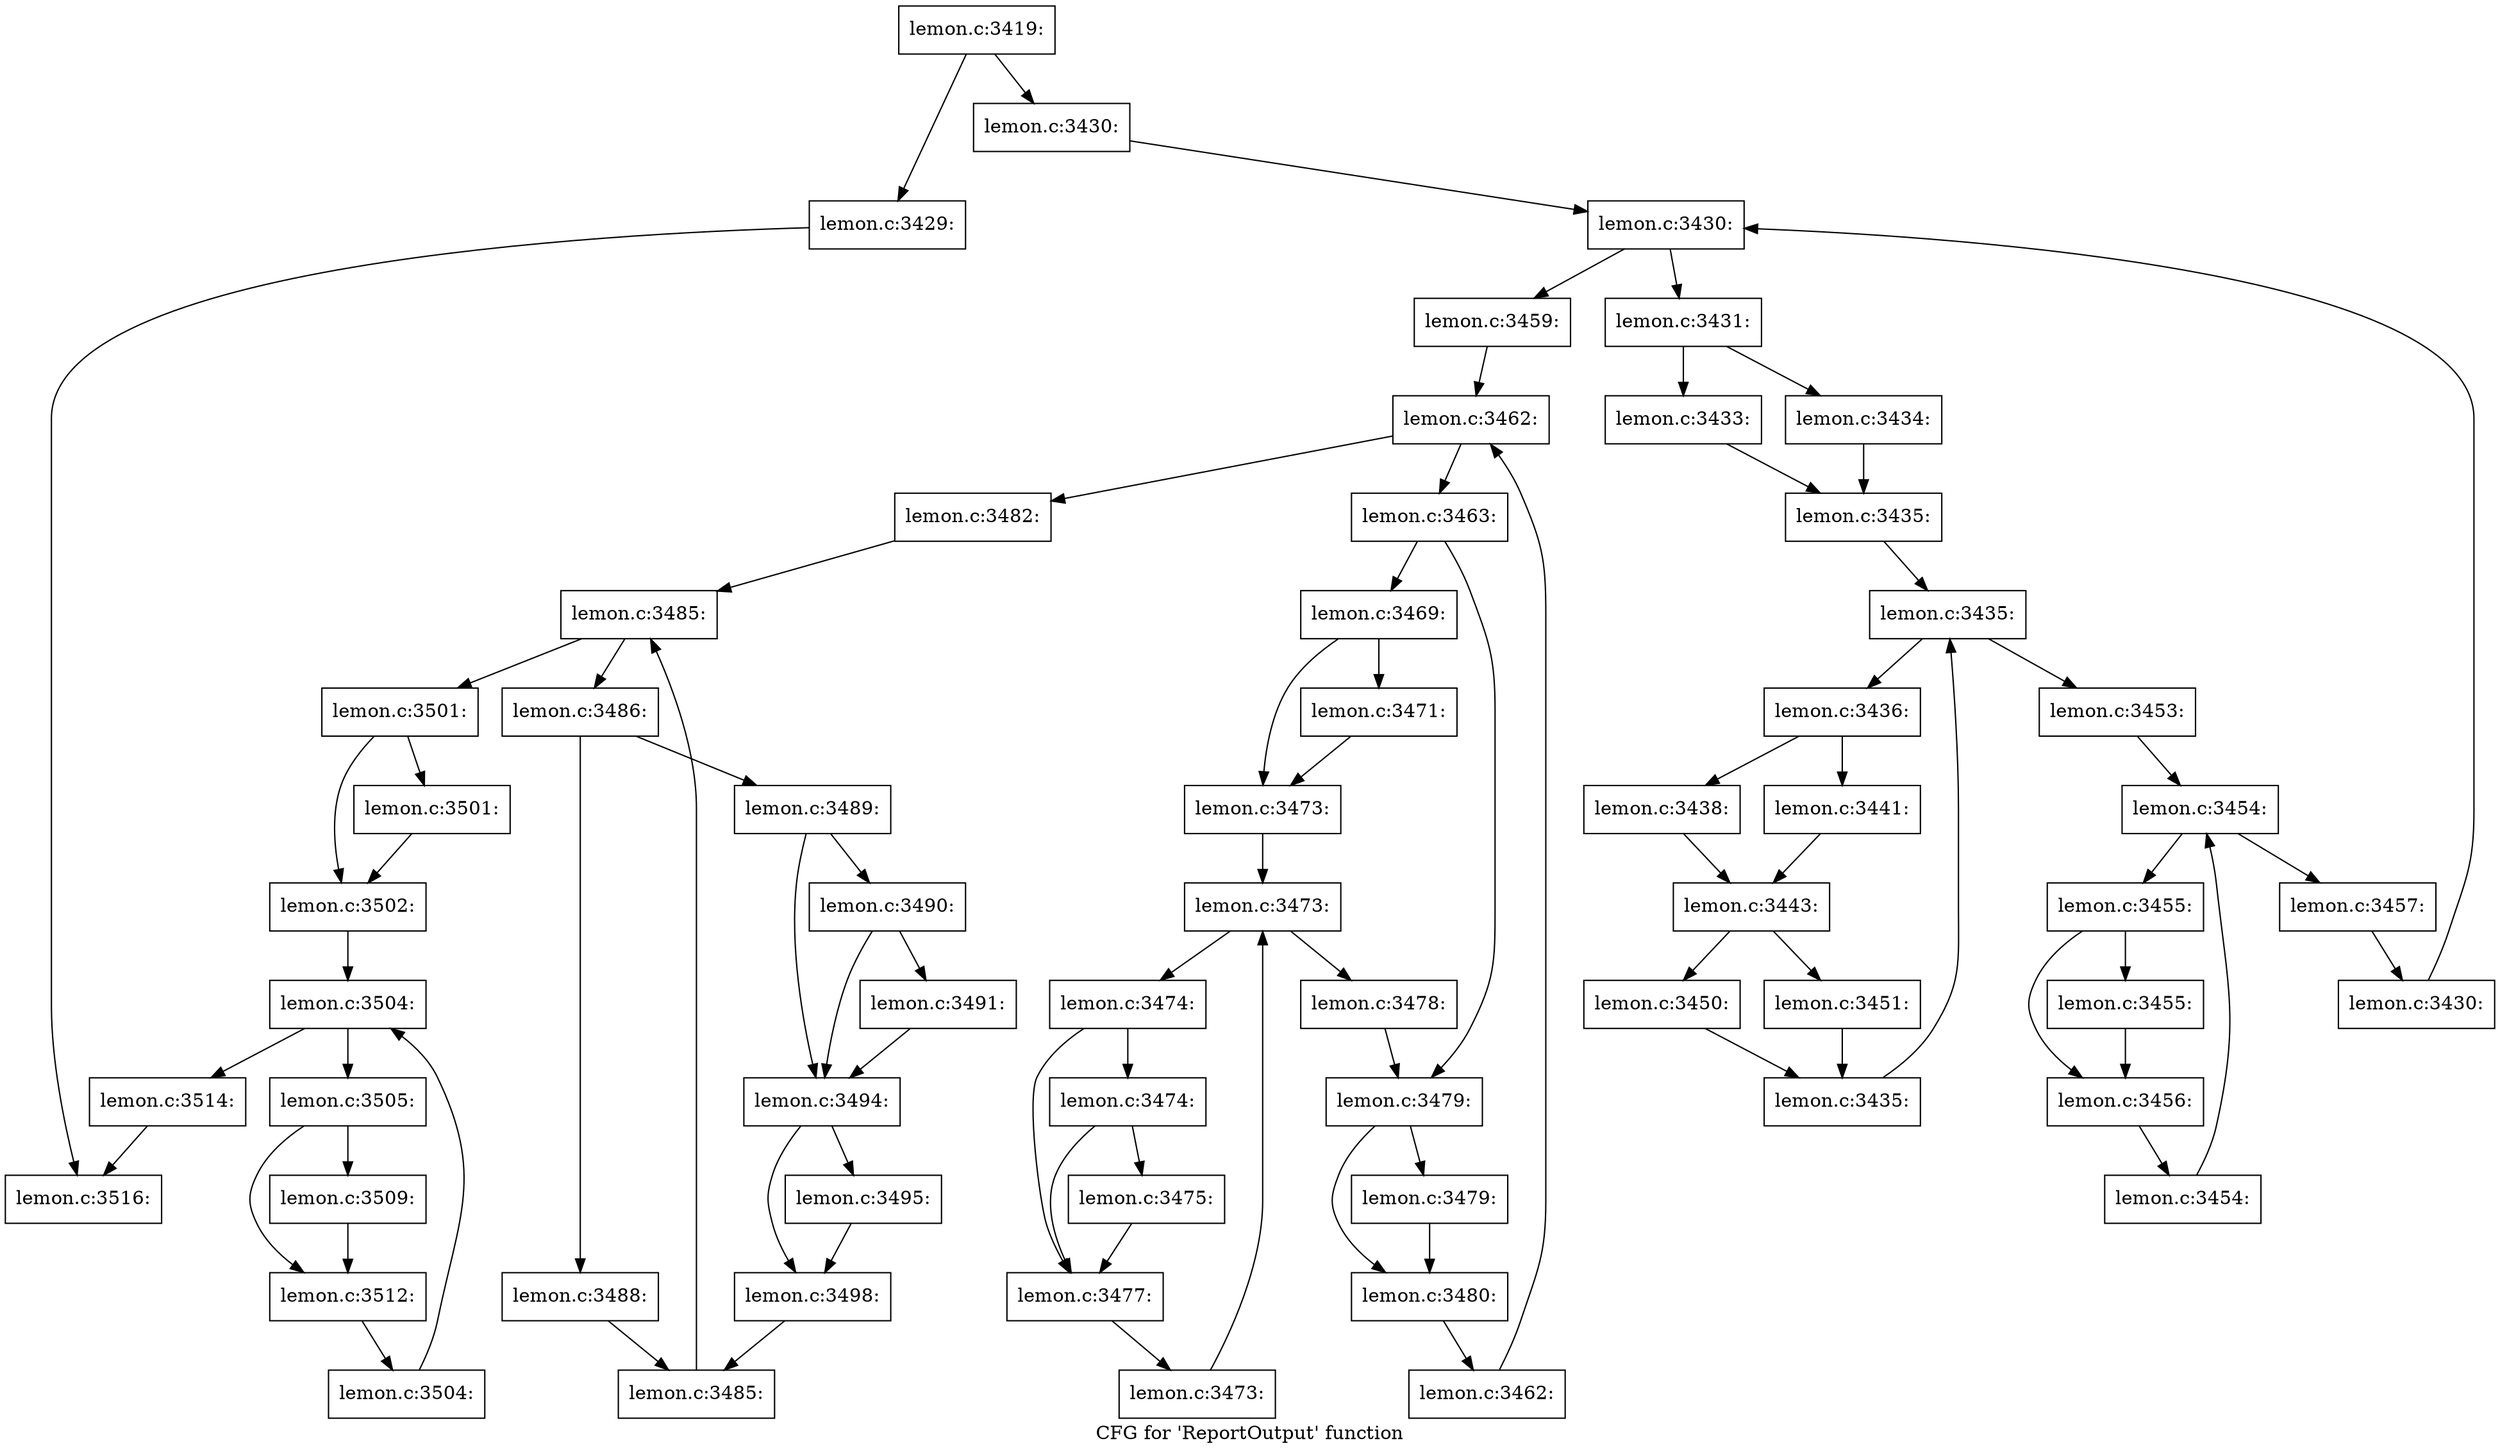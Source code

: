 digraph "CFG for 'ReportOutput' function" {
	label="CFG for 'ReportOutput' function";

	Node0x56256546b110 [shape=record,label="{lemon.c:3419:}"];
	Node0x56256546b110 -> Node0x562565485c60;
	Node0x56256546b110 -> Node0x562565485cb0;
	Node0x562565485c60 [shape=record,label="{lemon.c:3429:}"];
	Node0x562565485c60 -> Node0x56256547dc60;
	Node0x562565485cb0 [shape=record,label="{lemon.c:3430:}"];
	Node0x562565485cb0 -> Node0x5625654861f0;
	Node0x5625654861f0 [shape=record,label="{lemon.c:3430:}"];
	Node0x5625654861f0 -> Node0x562565486410;
	Node0x5625654861f0 -> Node0x562565486040;
	Node0x562565486410 [shape=record,label="{lemon.c:3431:}"];
	Node0x562565486410 -> Node0x562565487410;
	Node0x562565486410 -> Node0x5625654874b0;
	Node0x562565487410 [shape=record,label="{lemon.c:3433:}"];
	Node0x562565487410 -> Node0x562565487460;
	Node0x5625654874b0 [shape=record,label="{lemon.c:3434:}"];
	Node0x5625654874b0 -> Node0x562565487460;
	Node0x562565487460 [shape=record,label="{lemon.c:3435:}"];
	Node0x562565487460 -> Node0x562565487f60;
	Node0x562565487f60 [shape=record,label="{lemon.c:3435:}"];
	Node0x562565487f60 -> Node0x562565488240;
	Node0x562565487f60 -> Node0x5625654880c0;
	Node0x562565488240 [shape=record,label="{lemon.c:3436:}"];
	Node0x562565488240 -> Node0x562565488740;
	Node0x562565488240 -> Node0x5625654887e0;
	Node0x562565488740 [shape=record,label="{lemon.c:3438:}"];
	Node0x562565488740 -> Node0x562565488790;
	Node0x5625654887e0 [shape=record,label="{lemon.c:3441:}"];
	Node0x5625654887e0 -> Node0x562565488790;
	Node0x562565488790 [shape=record,label="{lemon.c:3443:}"];
	Node0x562565488790 -> Node0x562565162220;
	Node0x562565488790 -> Node0x56256548a8b0;
	Node0x562565162220 [shape=record,label="{lemon.c:3450:}"];
	Node0x562565162220 -> Node0x5625654896c0;
	Node0x56256548a8b0 [shape=record,label="{lemon.c:3451:}"];
	Node0x56256548a8b0 -> Node0x5625654896c0;
	Node0x5625654896c0 [shape=record,label="{lemon.c:3435:}"];
	Node0x5625654896c0 -> Node0x562565487f60;
	Node0x5625654880c0 [shape=record,label="{lemon.c:3453:}"];
	Node0x5625654880c0 -> Node0x56256548b8c0;
	Node0x56256548b8c0 [shape=record,label="{lemon.c:3454:}"];
	Node0x56256548b8c0 -> Node0x56256548bae0;
	Node0x56256548b8c0 -> Node0x56256548b540;
	Node0x56256548bae0 [shape=record,label="{lemon.c:3455:}"];
	Node0x56256548bae0 -> Node0x56256548be20;
	Node0x56256548bae0 -> Node0x56256548be70;
	Node0x56256548be20 [shape=record,label="{lemon.c:3455:}"];
	Node0x56256548be20 -> Node0x56256548be70;
	Node0x56256548be70 [shape=record,label="{lemon.c:3456:}"];
	Node0x56256548be70 -> Node0x56256548ba50;
	Node0x56256548ba50 [shape=record,label="{lemon.c:3454:}"];
	Node0x56256548ba50 -> Node0x56256548b8c0;
	Node0x56256548b540 [shape=record,label="{lemon.c:3457:}"];
	Node0x56256548b540 -> Node0x562565486380;
	Node0x562565486380 [shape=record,label="{lemon.c:3430:}"];
	Node0x562565486380 -> Node0x5625654861f0;
	Node0x562565486040 [shape=record,label="{lemon.c:3459:}"];
	Node0x562565486040 -> Node0x56256548d9b0;
	Node0x56256548d9b0 [shape=record,label="{lemon.c:3462:}"];
	Node0x56256548d9b0 -> Node0x56256548dbd0;
	Node0x56256548d9b0 -> Node0x56256548d800;
	Node0x56256548dbd0 [shape=record,label="{lemon.c:3463:}"];
	Node0x56256548dbd0 -> Node0x56256548f270;
	Node0x56256548dbd0 -> Node0x56256548f2c0;
	Node0x56256548f270 [shape=record,label="{lemon.c:3469:}"];
	Node0x56256548f270 -> Node0x56256548faf0;
	Node0x56256548f270 -> Node0x56256548fb40;
	Node0x56256548faf0 [shape=record,label="{lemon.c:3471:}"];
	Node0x56256548faf0 -> Node0x56256548fb40;
	Node0x56256548fb40 [shape=record,label="{lemon.c:3473:}"];
	Node0x56256548fb40 -> Node0x562565490580;
	Node0x562565490580 [shape=record,label="{lemon.c:3473:}"];
	Node0x562565490580 -> Node0x5625654907a0;
	Node0x562565490580 -> Node0x5625654903d0;
	Node0x5625654907a0 [shape=record,label="{lemon.c:3474:}"];
	Node0x5625654907a0 -> Node0x562565490e20;
	Node0x5625654907a0 -> Node0x562565490dd0;
	Node0x562565490e20 [shape=record,label="{lemon.c:3474:}"];
	Node0x562565490e20 -> Node0x562565490d80;
	Node0x562565490e20 -> Node0x562565490dd0;
	Node0x562565490d80 [shape=record,label="{lemon.c:3475:}"];
	Node0x562565490d80 -> Node0x562565490dd0;
	Node0x562565490dd0 [shape=record,label="{lemon.c:3477:}"];
	Node0x562565490dd0 -> Node0x562565490710;
	Node0x562565490710 [shape=record,label="{lemon.c:3473:}"];
	Node0x562565490710 -> Node0x562565490580;
	Node0x5625654903d0 [shape=record,label="{lemon.c:3478:}"];
	Node0x5625654903d0 -> Node0x56256548f2c0;
	Node0x56256548f2c0 [shape=record,label="{lemon.c:3479:}"];
	Node0x56256548f2c0 -> Node0x562565492580;
	Node0x56256548f2c0 -> Node0x5625654925d0;
	Node0x562565492580 [shape=record,label="{lemon.c:3479:}"];
	Node0x562565492580 -> Node0x5625654925d0;
	Node0x5625654925d0 [shape=record,label="{lemon.c:3480:}"];
	Node0x5625654925d0 -> Node0x56256548db40;
	Node0x56256548db40 [shape=record,label="{lemon.c:3462:}"];
	Node0x56256548db40 -> Node0x56256548d9b0;
	Node0x56256548d800 [shape=record,label="{lemon.c:3482:}"];
	Node0x56256548d800 -> Node0x562565493f40;
	Node0x562565493f40 [shape=record,label="{lemon.c:3485:}"];
	Node0x562565493f40 -> Node0x562565494160;
	Node0x562565493f40 -> Node0x562565493ca0;
	Node0x562565494160 [shape=record,label="{lemon.c:3486:}"];
	Node0x562565494160 -> Node0x562565495160;
	Node0x562565494160 -> Node0x5625654951b0;
	Node0x562565495160 [shape=record,label="{lemon.c:3488:}"];
	Node0x562565495160 -> Node0x5625654940d0;
	Node0x5625654951b0 [shape=record,label="{lemon.c:3489:}"];
	Node0x5625654951b0 -> Node0x562565495be0;
	Node0x5625654951b0 -> Node0x562565495b90;
	Node0x562565495be0 [shape=record,label="{lemon.c:3490:}"];
	Node0x562565495be0 -> Node0x562565495b40;
	Node0x562565495be0 -> Node0x562565495b90;
	Node0x562565495b40 [shape=record,label="{lemon.c:3491:}"];
	Node0x562565495b40 -> Node0x562565495b90;
	Node0x562565495b90 [shape=record,label="{lemon.c:3494:}"];
	Node0x562565495b90 -> Node0x562565496760;
	Node0x562565495b90 -> Node0x5625654967b0;
	Node0x562565496760 [shape=record,label="{lemon.c:3495:}"];
	Node0x562565496760 -> Node0x5625654967b0;
	Node0x5625654967b0 [shape=record,label="{lemon.c:3498:}"];
	Node0x5625654967b0 -> Node0x5625654940d0;
	Node0x5625654940d0 [shape=record,label="{lemon.c:3485:}"];
	Node0x5625654940d0 -> Node0x562565493f40;
	Node0x562565493ca0 [shape=record,label="{lemon.c:3501:}"];
	Node0x562565493ca0 -> Node0x56256533c230;
	Node0x562565493ca0 -> Node0x56256533c280;
	Node0x56256533c230 [shape=record,label="{lemon.c:3501:}"];
	Node0x56256533c230 -> Node0x56256533c280;
	Node0x56256533c280 [shape=record,label="{lemon.c:3502:}"];
	Node0x56256533c280 -> Node0x56256533cf50;
	Node0x56256533cf50 [shape=record,label="{lemon.c:3504:}"];
	Node0x56256533cf50 -> Node0x56256533d170;
	Node0x56256533cf50 -> Node0x56256533cbd0;
	Node0x56256533d170 [shape=record,label="{lemon.c:3505:}"];
	Node0x56256533d170 -> Node0x56256549b3e0;
	Node0x56256533d170 -> Node0x56256549b430;
	Node0x56256549b3e0 [shape=record,label="{lemon.c:3509:}"];
	Node0x56256549b3e0 -> Node0x56256549b430;
	Node0x56256549b430 [shape=record,label="{lemon.c:3512:}"];
	Node0x56256549b430 -> Node0x56256533d0e0;
	Node0x56256533d0e0 [shape=record,label="{lemon.c:3504:}"];
	Node0x56256533d0e0 -> Node0x56256533cf50;
	Node0x56256533cbd0 [shape=record,label="{lemon.c:3514:}"];
	Node0x56256533cbd0 -> Node0x56256547dc60;
	Node0x56256547dc60 [shape=record,label="{lemon.c:3516:}"];
}
